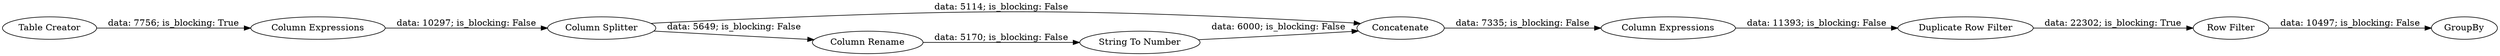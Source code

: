 digraph {
	"6914680929020811392_2" [label="Column Splitter"]
	"6914680929020811392_7" [label="Column Expressions"]
	"6914680929020811392_8" [label="Duplicate Row Filter"]
	"6914680929020811392_9" [label="String To Number"]
	"6914680929020811392_4" [label="Column Expressions"]
	"6914680929020811392_1" [label="Table Creator"]
	"6914680929020811392_5" [label=Concatenate]
	"6914680929020811392_11" [label=GroupBy]
	"6914680929020811392_10" [label="Row Filter"]
	"6914680929020811392_6" [label="Column Rename"]
	"6914680929020811392_8" -> "6914680929020811392_10" [label="data: 22302; is_blocking: True"]
	"6914680929020811392_10" -> "6914680929020811392_11" [label="data: 10497; is_blocking: False"]
	"6914680929020811392_4" -> "6914680929020811392_2" [label="data: 10297; is_blocking: False"]
	"6914680929020811392_6" -> "6914680929020811392_9" [label="data: 5170; is_blocking: False"]
	"6914680929020811392_1" -> "6914680929020811392_4" [label="data: 7756; is_blocking: True"]
	"6914680929020811392_9" -> "6914680929020811392_5" [label="data: 6000; is_blocking: False"]
	"6914680929020811392_2" -> "6914680929020811392_6" [label="data: 5649; is_blocking: False"]
	"6914680929020811392_5" -> "6914680929020811392_7" [label="data: 7335; is_blocking: False"]
	"6914680929020811392_7" -> "6914680929020811392_8" [label="data: 11393; is_blocking: False"]
	"6914680929020811392_2" -> "6914680929020811392_5" [label="data: 5114; is_blocking: False"]
	rankdir=LR
}
